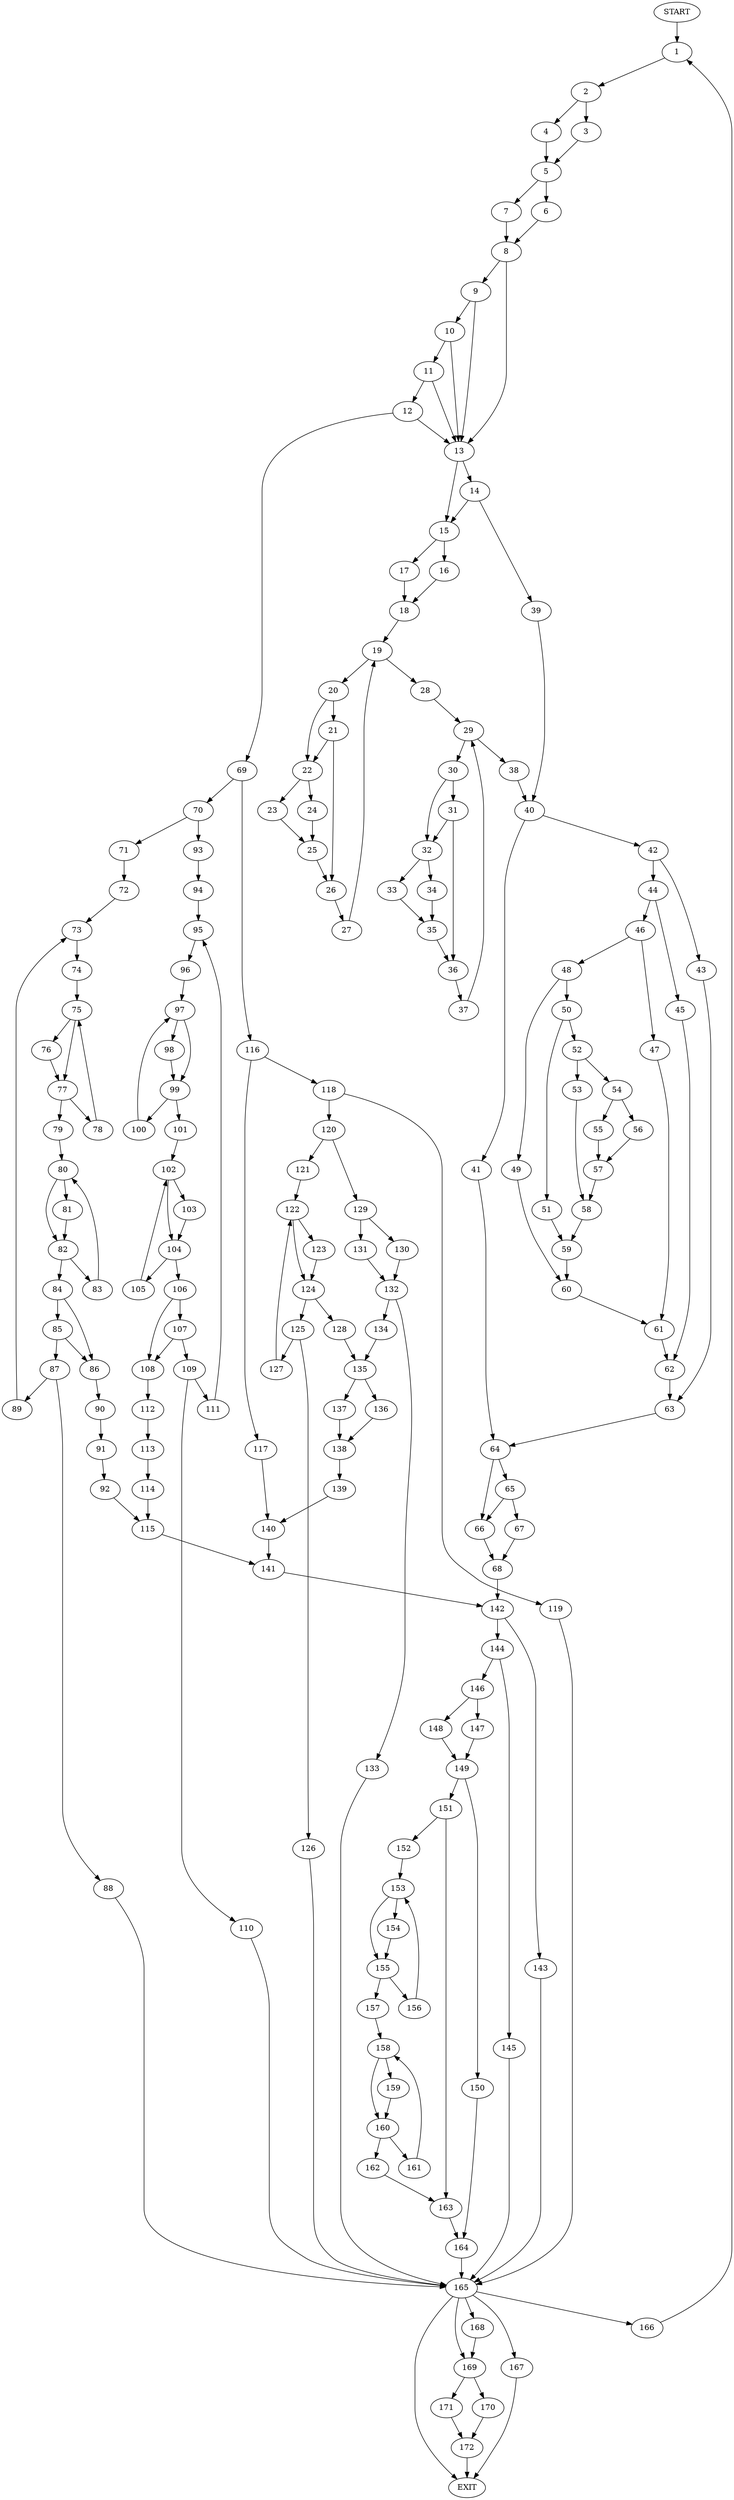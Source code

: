 digraph { 
0 [label="START"];
1;
2;
3;
4;
5;
6;
7;
8;
9;
10;
11;
12;
13;
14;
15;
16;
17;
18;
19;
20;
21;
22;
23;
24;
25;
26;
27;
28;
29;
30;
31;
32;
33;
34;
35;
36;
37;
38;
39;
40;
41;
42;
43;
44;
45;
46;
47;
48;
49;
50;
51;
52;
53;
54;
55;
56;
57;
58;
59;
60;
61;
62;
63;
64;
65;
66;
67;
68;
69;
70;
71;
72;
73;
74;
75;
76;
77;
78;
79;
80;
81;
82;
83;
84;
85;
86;
87;
88;
89;
90;
91;
92;
93;
94;
95;
96;
97;
98;
99;
100;
101;
102;
103;
104;
105;
106;
107;
108;
109;
110;
111;
112;
113;
114;
115;
116;
117;
118;
119;
120;
121;
122;
123;
124;
125;
126;
127;
128;
129;
130;
131;
132;
133;
134;
135;
136;
137;
138;
139;
140;
141;
142;
143;
144;
145;
146;
147;
148;
149;
150;
151;
152;
153;
154;
155;
156;
157;
158;
159;
160;
161;
162;
163;
164;
165;
166;
167;
168;
169;
170;
171;
172;
173[label="EXIT"];
0 -> 1;
1 -> 2;
2 -> 3;
2 -> 4;
3 -> 5;
4 -> 5;
5 -> 6;
5 -> 7;
6 -> 8;
7 -> 8;
8 -> 13;
8 -> 9;
9 -> 13;
9 -> 10;
10 -> 13;
10 -> 11;
11 -> 13;
11 -> 12;
12 -> 13;
12 -> 69;
13 -> 15;
13 -> 14;
14 -> 15;
14 -> 39;
15 -> 16;
15 -> 17;
16 -> 18;
17 -> 18;
18 -> 19;
19 -> 20;
19 -> 28;
20 -> 21;
20 -> 22;
21 -> 26;
21 -> 22;
22 -> 23;
22 -> 24;
23 -> 25;
24 -> 25;
25 -> 26;
26 -> 27;
27 -> 19;
28 -> 29;
29 -> 30;
29 -> 38;
30 -> 31;
30 -> 32;
31 -> 36;
31 -> 32;
32 -> 33;
32 -> 34;
33 -> 35;
34 -> 35;
35 -> 36;
36 -> 37;
37 -> 29;
38 -> 40;
39 -> 40;
40 -> 41;
40 -> 42;
41 -> 64;
42 -> 43;
42 -> 44;
43 -> 63;
44 -> 45;
44 -> 46;
45 -> 62;
46 -> 47;
46 -> 48;
47 -> 61;
48 -> 49;
48 -> 50;
49 -> 60;
50 -> 51;
50 -> 52;
51 -> 59;
52 -> 53;
52 -> 54;
53 -> 58;
54 -> 55;
54 -> 56;
55 -> 57;
56 -> 57;
57 -> 58;
58 -> 59;
59 -> 60;
60 -> 61;
61 -> 62;
62 -> 63;
63 -> 64;
64 -> 66;
64 -> 65;
65 -> 66;
65 -> 67;
66 -> 68;
67 -> 68;
68 -> 142;
69 -> 70;
69 -> 116;
70 -> 71;
70 -> 93;
71 -> 72;
72 -> 73;
73 -> 74;
74 -> 75;
75 -> 76;
75 -> 77;
76 -> 77;
77 -> 78;
77 -> 79;
78 -> 75;
79 -> 80;
80 -> 81;
80 -> 82;
81 -> 82;
82 -> 83;
82 -> 84;
83 -> 80;
84 -> 85;
84 -> 86;
85 -> 87;
85 -> 86;
86 -> 90;
87 -> 88;
87 -> 89;
88 -> 165;
89 -> 73;
90 -> 91;
91 -> 92;
92 -> 115;
93 -> 94;
94 -> 95;
95 -> 96;
96 -> 97;
97 -> 98;
97 -> 99;
98 -> 99;
99 -> 100;
99 -> 101;
100 -> 97;
101 -> 102;
102 -> 103;
102 -> 104;
103 -> 104;
104 -> 105;
104 -> 106;
105 -> 102;
106 -> 107;
106 -> 108;
107 -> 109;
107 -> 108;
108 -> 112;
109 -> 110;
109 -> 111;
110 -> 165;
111 -> 95;
112 -> 113;
113 -> 114;
114 -> 115;
115 -> 141;
116 -> 117;
116 -> 118;
117 -> 140;
118 -> 119;
118 -> 120;
119 -> 165;
120 -> 121;
120 -> 129;
121 -> 122;
122 -> 123;
122 -> 124;
123 -> 124;
124 -> 125;
124 -> 128;
125 -> 126;
125 -> 127;
126 -> 165;
127 -> 122;
128 -> 135;
129 -> 130;
129 -> 131;
130 -> 132;
131 -> 132;
132 -> 133;
132 -> 134;
133 -> 165;
134 -> 135;
135 -> 136;
135 -> 137;
136 -> 138;
137 -> 138;
138 -> 139;
139 -> 140;
140 -> 141;
141 -> 142;
142 -> 143;
142 -> 144;
143 -> 165;
144 -> 146;
144 -> 145;
145 -> 165;
146 -> 147;
146 -> 148;
147 -> 149;
148 -> 149;
149 -> 150;
149 -> 151;
150 -> 164;
151 -> 152;
151 -> 163;
152 -> 153;
153 -> 154;
153 -> 155;
154 -> 155;
155 -> 156;
155 -> 157;
156 -> 153;
157 -> 158;
158 -> 159;
158 -> 160;
159 -> 160;
160 -> 161;
160 -> 162;
161 -> 158;
162 -> 163;
163 -> 164;
164 -> 165;
165 -> 173;
165 -> 166;
165:s2 -> 167;
165:s3 -> 168;
165:s4 -> 169;
166 -> 1;
167 -> 173;
168 -> 169;
169 -> 170;
169 -> 171;
170 -> 172;
171 -> 172;
172 -> 173;
}